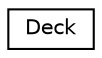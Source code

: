 digraph "Graphe hiérarchique des classes"
{
  edge [fontname="Helvetica",fontsize="10",labelfontname="Helvetica",labelfontsize="10"];
  node [fontname="Helvetica",fontsize="10",shape=record];
  rankdir="LR";
  Node1 [label="Deck",height=0.2,width=0.4,color="black", fillcolor="white", style="filled",URL="$class_deck.html"];
}
